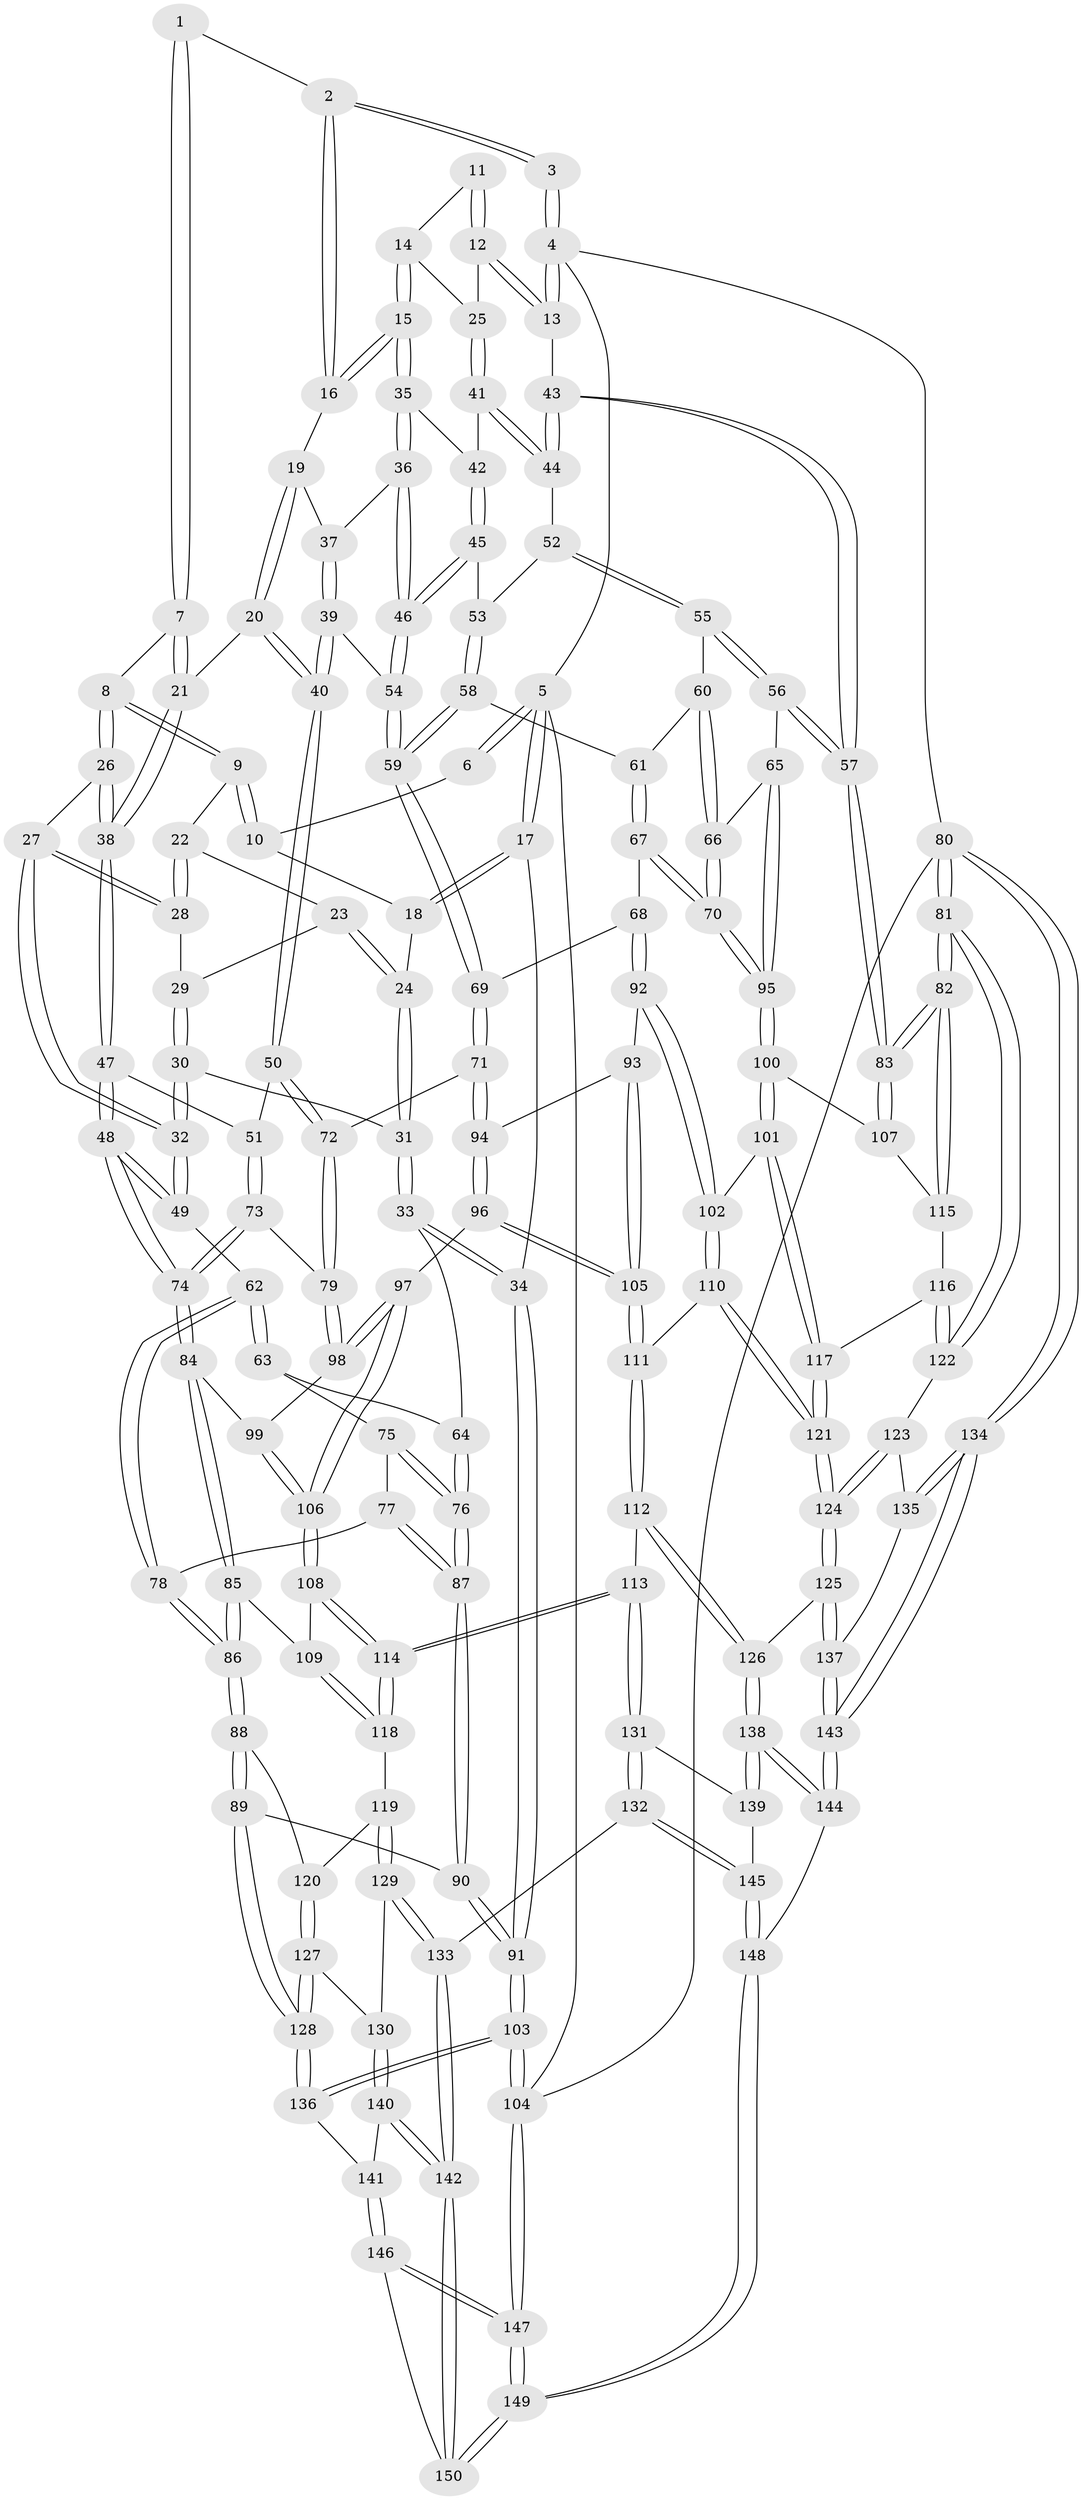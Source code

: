 // coarse degree distribution, {2: 0.06666666666666667, 3: 0.28888888888888886, 8: 0.022222222222222223, 1: 0.044444444444444446, 4: 0.26666666666666666, 7: 0.06666666666666667, 5: 0.13333333333333333, 6: 0.1111111111111111}
// Generated by graph-tools (version 1.1) at 2025/05/03/04/25 22:05:44]
// undirected, 150 vertices, 372 edges
graph export_dot {
graph [start="1"]
  node [color=gray90,style=filled];
  1 [pos="+0.3626781985176985+0"];
  2 [pos="+0.6118510885903893+0"];
  3 [pos="+0.7741580709340637+0"];
  4 [pos="+1+0"];
  5 [pos="+0+0"];
  6 [pos="+0.18178133970370716+0"];
  7 [pos="+0.3834775319640307+0.08292732498309664"];
  8 [pos="+0.32761063856075084+0.10928404805620766"];
  9 [pos="+0.2555007490344207+0.04874132152067291"];
  10 [pos="+0.1768859641463778+0"];
  11 [pos="+0.7916901172555737+0"];
  12 [pos="+0.8782863208021751+0.03441926221124089"];
  13 [pos="+1+0"];
  14 [pos="+0.7695548515892833+0.05133098889182748"];
  15 [pos="+0.7028189355973706+0.12468130423156341"];
  16 [pos="+0.5860244254814836+0.04664050598342452"];
  17 [pos="+0+0.22044191599437138"];
  18 [pos="+0.12383838105562883+0"];
  19 [pos="+0.5755304626274093+0.05834350989080827"];
  20 [pos="+0.512798418130595+0.11730926791138677"];
  21 [pos="+0.45741786629694337+0.11021872880575602"];
  22 [pos="+0.24783434376492358+0.055618883882374806"];
  23 [pos="+0.1878006059491718+0.10540223250254478"];
  24 [pos="+0.1247629365836187+0.09291622480618665"];
  25 [pos="+0.8747078608365235+0.11384327608569071"];
  26 [pos="+0.30787199903874085+0.1529117766930259"];
  27 [pos="+0.2961357033143666+0.15844493428791726"];
  28 [pos="+0.23097483266846236+0.13488056171466395"];
  29 [pos="+0.20295954275599642+0.12728054331778746"];
  30 [pos="+0.1807470790778439+0.24444367427801808"];
  31 [pos="+0.04261250457569815+0.20128517707046814"];
  32 [pos="+0.19990349011214664+0.25626570011998623"];
  33 [pos="+0+0.246834475725508"];
  34 [pos="+0+0.24445223141288852"];
  35 [pos="+0.7143232213233697+0.14356879070454717"];
  36 [pos="+0.6896723576674239+0.20715511076337992"];
  37 [pos="+0.6246428227481533+0.18941168229523833"];
  38 [pos="+0.36656164688790144+0.24432043040840487"];
  39 [pos="+0.557078228274177+0.29589898479398435"];
  40 [pos="+0.5236342506032629+0.3042507282208172"];
  41 [pos="+0.8833364708086465+0.15036587507227359"];
  42 [pos="+0.7410812947537623+0.1509742981376588"];
  43 [pos="+1+0.022188670102118117"];
  44 [pos="+0.8842932634605177+0.15131986108762047"];
  45 [pos="+0.7773104328493395+0.2470554469445236"];
  46 [pos="+0.6749976236780827+0.27634878555917575"];
  47 [pos="+0.38417651622950677+0.3119048080650611"];
  48 [pos="+0.27752983292617706+0.3725563047371124"];
  49 [pos="+0.2508746782619595+0.36134864309742776"];
  50 [pos="+0.5164973353902788+0.31453250992857257"];
  51 [pos="+0.3846216401271856+0.3119354828848196"];
  52 [pos="+0.8843615220213105+0.19048821238245403"];
  53 [pos="+0.8134523076304118+0.25872123961221805"];
  54 [pos="+0.6747875110953848+0.27670083636870557"];
  55 [pos="+0.9289925998573743+0.26195138503722964"];
  56 [pos="+1+0.35498874860717045"];
  57 [pos="+1+0.3541845204800371"];
  58 [pos="+0.8108919298534314+0.29148729377441346"];
  59 [pos="+0.729185182336572+0.3477253779321894"];
  60 [pos="+0.892515631696392+0.3210146101407104"];
  61 [pos="+0.8549325839834903+0.339150744147989"];
  62 [pos="+0.20103933577848757+0.38242253093441436"];
  63 [pos="+0.10305999547857118+0.38153820210123945"];
  64 [pos="+0.07295739720338384+0.37375920976119814"];
  65 [pos="+1+0.38672495330756484"];
  66 [pos="+0.9310935053930053+0.36889892067297525"];
  67 [pos="+0.8218636360064184+0.4523905327590389"];
  68 [pos="+0.7431721797927356+0.4219561040634435"];
  69 [pos="+0.7405862758340467+0.4198248875821829"];
  70 [pos="+0.8277882350558525+0.45863223305714323"];
  71 [pos="+0.5793595965106653+0.44198594454439666"];
  72 [pos="+0.5429089752995495+0.41769544612013665"];
  73 [pos="+0.4190823584227851+0.45351424094528736"];
  74 [pos="+0.29870510453127824+0.4528325736512004"];
  75 [pos="+0.10521917114350851+0.4460424030805427"];
  76 [pos="+0.06255123458911276+0.5191263970418589"];
  77 [pos="+0.1525712790822494+0.4711172925876934"];
  78 [pos="+0.15276830983966957+0.4710371670544053"];
  79 [pos="+0.4919717762610213+0.4684415651357343"];
  80 [pos="+1+1"];
  81 [pos="+1+1"];
  82 [pos="+1+0.7836013341828159"];
  83 [pos="+1+0.5512149105205897"];
  84 [pos="+0.29953288066790834+0.5052120855982629"];
  85 [pos="+0.24953140772503807+0.5907258243815329"];
  86 [pos="+0.23651538686285029+0.5993983433797078"];
  87 [pos="+0.05859792849831916+0.5346435875445295"];
  88 [pos="+0.16283326844701332+0.6750945283121101"];
  89 [pos="+0.014893720420698397+0.6665061392288884"];
  90 [pos="+0+0.6537688902719259"];
  91 [pos="+0+0.6448955159151647"];
  92 [pos="+0.6812502467819759+0.5598503363634307"];
  93 [pos="+0.6340586241997422+0.5325983340921063"];
  94 [pos="+0.5805430988667648+0.4455775541147777"];
  95 [pos="+0.8599199074283002+0.5103735634079493"];
  96 [pos="+0.5539829942559924+0.5789966653609088"];
  97 [pos="+0.4768401505628186+0.576723512536528"];
  98 [pos="+0.4797068761396567+0.4938140713611798"];
  99 [pos="+0.35474657857808783+0.5231286082867879"];
  100 [pos="+0.8640122921729981+0.5655135476030279"];
  101 [pos="+0.7707418301519298+0.635790305978822"];
  102 [pos="+0.7266437485305869+0.6407573439834638"];
  103 [pos="+0+0.896342041587352"];
  104 [pos="+0+1"];
  105 [pos="+0.5785495046661809+0.5990964991749899"];
  106 [pos="+0.45006143700436346+0.6171436362516223"];
  107 [pos="+0.8881075792667218+0.5800181422391866"];
  108 [pos="+0.4484180462154326+0.6274933722189641"];
  109 [pos="+0.328142222740208+0.627158972270049"];
  110 [pos="+0.6892842356066542+0.6707134952680924"];
  111 [pos="+0.6156128163675385+0.7128044575508772"];
  112 [pos="+0.5731314479211612+0.7658390615533641"];
  113 [pos="+0.515089684476874+0.7733964533801383"];
  114 [pos="+0.48624934732814107+0.7457024183458816"];
  115 [pos="+0.9473535215205952+0.698753487893321"];
  116 [pos="+0.8983862243354178+0.7652719046951434"];
  117 [pos="+0.8211177799237703+0.7451529113751036"];
  118 [pos="+0.3731410105794936+0.7334704319605099"];
  119 [pos="+0.2732065618330284+0.7602017467929445"];
  120 [pos="+0.18164685124595062+0.6997209401853736"];
  121 [pos="+0.7769655579661285+0.8168832102440682"];
  122 [pos="+0.9039320245062733+0.7892063104079521"];
  123 [pos="+0.8865512364817674+0.8196698019229741"];
  124 [pos="+0.7655025691357957+0.8549427280279475"];
  125 [pos="+0.7620677470869476+0.8600497148404673"];
  126 [pos="+0.6388463078149295+0.8333322140849212"];
  127 [pos="+0.17633952866283648+0.8676741690633423"];
  128 [pos="+0.089463081430286+0.8892442951588148"];
  129 [pos="+0.29370088363231855+0.8279093404344083"];
  130 [pos="+0.19407369584379247+0.8844180796866585"];
  131 [pos="+0.49654815196546626+0.8059378952955397"];
  132 [pos="+0.35730245106814884+0.9092411051189754"];
  133 [pos="+0.3559847065103052+0.9087632367581316"];
  134 [pos="+0.9929759586303957+1"];
  135 [pos="+0.8887503771949239+0.8448028988206633"];
  136 [pos="+0.07602759713827402+0.9245910939199183"];
  137 [pos="+0.7795472740651219+0.8995021215952602"];
  138 [pos="+0.6279590113563243+1"];
  139 [pos="+0.5155042101858288+0.9148920690332809"];
  140 [pos="+0.2190828870828025+0.9522808507112853"];
  141 [pos="+0.0845651520099527+0.9452182502204057"];
  142 [pos="+0.2198916743539937+0.9531288809963138"];
  143 [pos="+0.9440494114259335+1"];
  144 [pos="+0.6577568306911863+1"];
  145 [pos="+0.399841404769584+1"];
  146 [pos="+0.08090904086898498+1"];
  147 [pos="+0.003946424836406129+1"];
  148 [pos="+0.41766962391155676+1"];
  149 [pos="+0.2210926466174716+1"];
  150 [pos="+0.21907832012040487+0.9608995878208422"];
  1 -- 2;
  1 -- 7;
  1 -- 7;
  2 -- 3;
  2 -- 3;
  2 -- 16;
  2 -- 16;
  3 -- 4;
  3 -- 4;
  4 -- 5;
  4 -- 13;
  4 -- 13;
  4 -- 80;
  5 -- 6;
  5 -- 6;
  5 -- 17;
  5 -- 17;
  5 -- 104;
  6 -- 10;
  7 -- 8;
  7 -- 21;
  7 -- 21;
  8 -- 9;
  8 -- 9;
  8 -- 26;
  8 -- 26;
  9 -- 10;
  9 -- 10;
  9 -- 22;
  10 -- 18;
  11 -- 12;
  11 -- 12;
  11 -- 14;
  12 -- 13;
  12 -- 13;
  12 -- 25;
  13 -- 43;
  14 -- 15;
  14 -- 15;
  14 -- 25;
  15 -- 16;
  15 -- 16;
  15 -- 35;
  15 -- 35;
  16 -- 19;
  17 -- 18;
  17 -- 18;
  17 -- 34;
  18 -- 24;
  19 -- 20;
  19 -- 20;
  19 -- 37;
  20 -- 21;
  20 -- 40;
  20 -- 40;
  21 -- 38;
  21 -- 38;
  22 -- 23;
  22 -- 28;
  22 -- 28;
  23 -- 24;
  23 -- 24;
  23 -- 29;
  24 -- 31;
  24 -- 31;
  25 -- 41;
  25 -- 41;
  26 -- 27;
  26 -- 38;
  26 -- 38;
  27 -- 28;
  27 -- 28;
  27 -- 32;
  27 -- 32;
  28 -- 29;
  29 -- 30;
  29 -- 30;
  30 -- 31;
  30 -- 32;
  30 -- 32;
  31 -- 33;
  31 -- 33;
  32 -- 49;
  32 -- 49;
  33 -- 34;
  33 -- 34;
  33 -- 64;
  34 -- 91;
  34 -- 91;
  35 -- 36;
  35 -- 36;
  35 -- 42;
  36 -- 37;
  36 -- 46;
  36 -- 46;
  37 -- 39;
  37 -- 39;
  38 -- 47;
  38 -- 47;
  39 -- 40;
  39 -- 40;
  39 -- 54;
  40 -- 50;
  40 -- 50;
  41 -- 42;
  41 -- 44;
  41 -- 44;
  42 -- 45;
  42 -- 45;
  43 -- 44;
  43 -- 44;
  43 -- 57;
  43 -- 57;
  44 -- 52;
  45 -- 46;
  45 -- 46;
  45 -- 53;
  46 -- 54;
  46 -- 54;
  47 -- 48;
  47 -- 48;
  47 -- 51;
  48 -- 49;
  48 -- 49;
  48 -- 74;
  48 -- 74;
  49 -- 62;
  50 -- 51;
  50 -- 72;
  50 -- 72;
  51 -- 73;
  51 -- 73;
  52 -- 53;
  52 -- 55;
  52 -- 55;
  53 -- 58;
  53 -- 58;
  54 -- 59;
  54 -- 59;
  55 -- 56;
  55 -- 56;
  55 -- 60;
  56 -- 57;
  56 -- 57;
  56 -- 65;
  57 -- 83;
  57 -- 83;
  58 -- 59;
  58 -- 59;
  58 -- 61;
  59 -- 69;
  59 -- 69;
  60 -- 61;
  60 -- 66;
  60 -- 66;
  61 -- 67;
  61 -- 67;
  62 -- 63;
  62 -- 63;
  62 -- 78;
  62 -- 78;
  63 -- 64;
  63 -- 75;
  64 -- 76;
  64 -- 76;
  65 -- 66;
  65 -- 95;
  65 -- 95;
  66 -- 70;
  66 -- 70;
  67 -- 68;
  67 -- 70;
  67 -- 70;
  68 -- 69;
  68 -- 92;
  68 -- 92;
  69 -- 71;
  69 -- 71;
  70 -- 95;
  70 -- 95;
  71 -- 72;
  71 -- 94;
  71 -- 94;
  72 -- 79;
  72 -- 79;
  73 -- 74;
  73 -- 74;
  73 -- 79;
  74 -- 84;
  74 -- 84;
  75 -- 76;
  75 -- 76;
  75 -- 77;
  76 -- 87;
  76 -- 87;
  77 -- 78;
  77 -- 87;
  77 -- 87;
  78 -- 86;
  78 -- 86;
  79 -- 98;
  79 -- 98;
  80 -- 81;
  80 -- 81;
  80 -- 134;
  80 -- 134;
  80 -- 104;
  81 -- 82;
  81 -- 82;
  81 -- 122;
  81 -- 122;
  82 -- 83;
  82 -- 83;
  82 -- 115;
  82 -- 115;
  83 -- 107;
  83 -- 107;
  84 -- 85;
  84 -- 85;
  84 -- 99;
  85 -- 86;
  85 -- 86;
  85 -- 109;
  86 -- 88;
  86 -- 88;
  87 -- 90;
  87 -- 90;
  88 -- 89;
  88 -- 89;
  88 -- 120;
  89 -- 90;
  89 -- 128;
  89 -- 128;
  90 -- 91;
  90 -- 91;
  91 -- 103;
  91 -- 103;
  92 -- 93;
  92 -- 102;
  92 -- 102;
  93 -- 94;
  93 -- 105;
  93 -- 105;
  94 -- 96;
  94 -- 96;
  95 -- 100;
  95 -- 100;
  96 -- 97;
  96 -- 105;
  96 -- 105;
  97 -- 98;
  97 -- 98;
  97 -- 106;
  97 -- 106;
  98 -- 99;
  99 -- 106;
  99 -- 106;
  100 -- 101;
  100 -- 101;
  100 -- 107;
  101 -- 102;
  101 -- 117;
  101 -- 117;
  102 -- 110;
  102 -- 110;
  103 -- 104;
  103 -- 104;
  103 -- 136;
  103 -- 136;
  104 -- 147;
  104 -- 147;
  105 -- 111;
  105 -- 111;
  106 -- 108;
  106 -- 108;
  107 -- 115;
  108 -- 109;
  108 -- 114;
  108 -- 114;
  109 -- 118;
  109 -- 118;
  110 -- 111;
  110 -- 121;
  110 -- 121;
  111 -- 112;
  111 -- 112;
  112 -- 113;
  112 -- 126;
  112 -- 126;
  113 -- 114;
  113 -- 114;
  113 -- 131;
  113 -- 131;
  114 -- 118;
  114 -- 118;
  115 -- 116;
  116 -- 117;
  116 -- 122;
  116 -- 122;
  117 -- 121;
  117 -- 121;
  118 -- 119;
  119 -- 120;
  119 -- 129;
  119 -- 129;
  120 -- 127;
  120 -- 127;
  121 -- 124;
  121 -- 124;
  122 -- 123;
  123 -- 124;
  123 -- 124;
  123 -- 135;
  124 -- 125;
  124 -- 125;
  125 -- 126;
  125 -- 137;
  125 -- 137;
  126 -- 138;
  126 -- 138;
  127 -- 128;
  127 -- 128;
  127 -- 130;
  128 -- 136;
  128 -- 136;
  129 -- 130;
  129 -- 133;
  129 -- 133;
  130 -- 140;
  130 -- 140;
  131 -- 132;
  131 -- 132;
  131 -- 139;
  132 -- 133;
  132 -- 145;
  132 -- 145;
  133 -- 142;
  133 -- 142;
  134 -- 135;
  134 -- 135;
  134 -- 143;
  134 -- 143;
  135 -- 137;
  136 -- 141;
  137 -- 143;
  137 -- 143;
  138 -- 139;
  138 -- 139;
  138 -- 144;
  138 -- 144;
  139 -- 145;
  140 -- 141;
  140 -- 142;
  140 -- 142;
  141 -- 146;
  141 -- 146;
  142 -- 150;
  142 -- 150;
  143 -- 144;
  143 -- 144;
  144 -- 148;
  145 -- 148;
  145 -- 148;
  146 -- 147;
  146 -- 147;
  146 -- 150;
  147 -- 149;
  147 -- 149;
  148 -- 149;
  148 -- 149;
  149 -- 150;
  149 -- 150;
}
